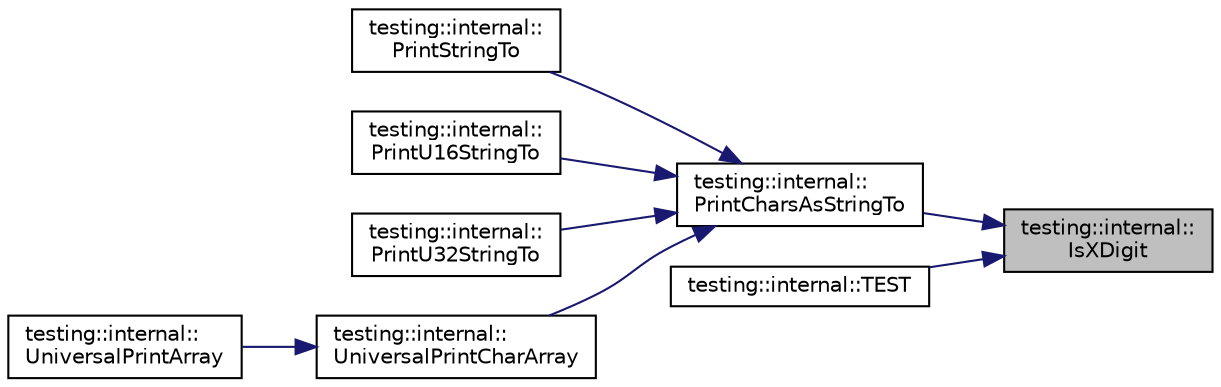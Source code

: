 digraph "testing::internal::IsXDigit"
{
 // LATEX_PDF_SIZE
  bgcolor="transparent";
  edge [fontname="Helvetica",fontsize="10",labelfontname="Helvetica",labelfontsize="10"];
  node [fontname="Helvetica",fontsize="10",shape=record];
  rankdir="RL";
  Node1 [label="testing::internal::\lIsXDigit",height=0.2,width=0.4,color="black", fillcolor="grey75", style="filled", fontcolor="black",tooltip=" "];
  Node1 -> Node2 [dir="back",color="midnightblue",fontsize="10",style="solid",fontname="Helvetica"];
  Node2 [label="testing::internal::\lPrintCharsAsStringTo",height=0.2,width=0.4,color="black",URL="$namespacetesting_1_1internal.html#aa85ad5fc870841fdccb8f2a373628521",tooltip=" "];
  Node2 -> Node3 [dir="back",color="midnightblue",fontsize="10",style="solid",fontname="Helvetica"];
  Node3 [label="testing::internal::\lPrintStringTo",height=0.2,width=0.4,color="black",URL="$namespacetesting_1_1internal.html#ad609167d8d6792b0fb186539e0e159bd",tooltip=" "];
  Node2 -> Node4 [dir="back",color="midnightblue",fontsize="10",style="solid",fontname="Helvetica"];
  Node4 [label="testing::internal::\lPrintU16StringTo",height=0.2,width=0.4,color="black",URL="$namespacetesting_1_1internal.html#a07ad0fc028c84e42db25649d7ad304f6",tooltip=" "];
  Node2 -> Node5 [dir="back",color="midnightblue",fontsize="10",style="solid",fontname="Helvetica"];
  Node5 [label="testing::internal::\lPrintU32StringTo",height=0.2,width=0.4,color="black",URL="$namespacetesting_1_1internal.html#afc0094a7e0fcb9f63a1f2b6c2ef4f585",tooltip=" "];
  Node2 -> Node6 [dir="back",color="midnightblue",fontsize="10",style="solid",fontname="Helvetica"];
  Node6 [label="testing::internal::\lUniversalPrintCharArray",height=0.2,width=0.4,color="black",URL="$namespacetesting_1_1internal.html#a369a76d3f473ed383eb76b76cbac24ce",tooltip=" "];
  Node6 -> Node7 [dir="back",color="midnightblue",fontsize="10",style="solid",fontname="Helvetica"];
  Node7 [label="testing::internal::\lUniversalPrintArray",height=0.2,width=0.4,color="black",URL="$namespacetesting_1_1internal.html#a070107e7a8205ad6ec4d538d52b15b38",tooltip=" "];
  Node1 -> Node8 [dir="back",color="midnightblue",fontsize="10",style="solid",fontname="Helvetica"];
  Node8 [label="testing::internal::TEST",height=0.2,width=0.4,color="black",URL="$namespacetesting_1_1internal.html#a0c1e055c001e4dbb874f00a46c25bb00",tooltip=" "];
}
